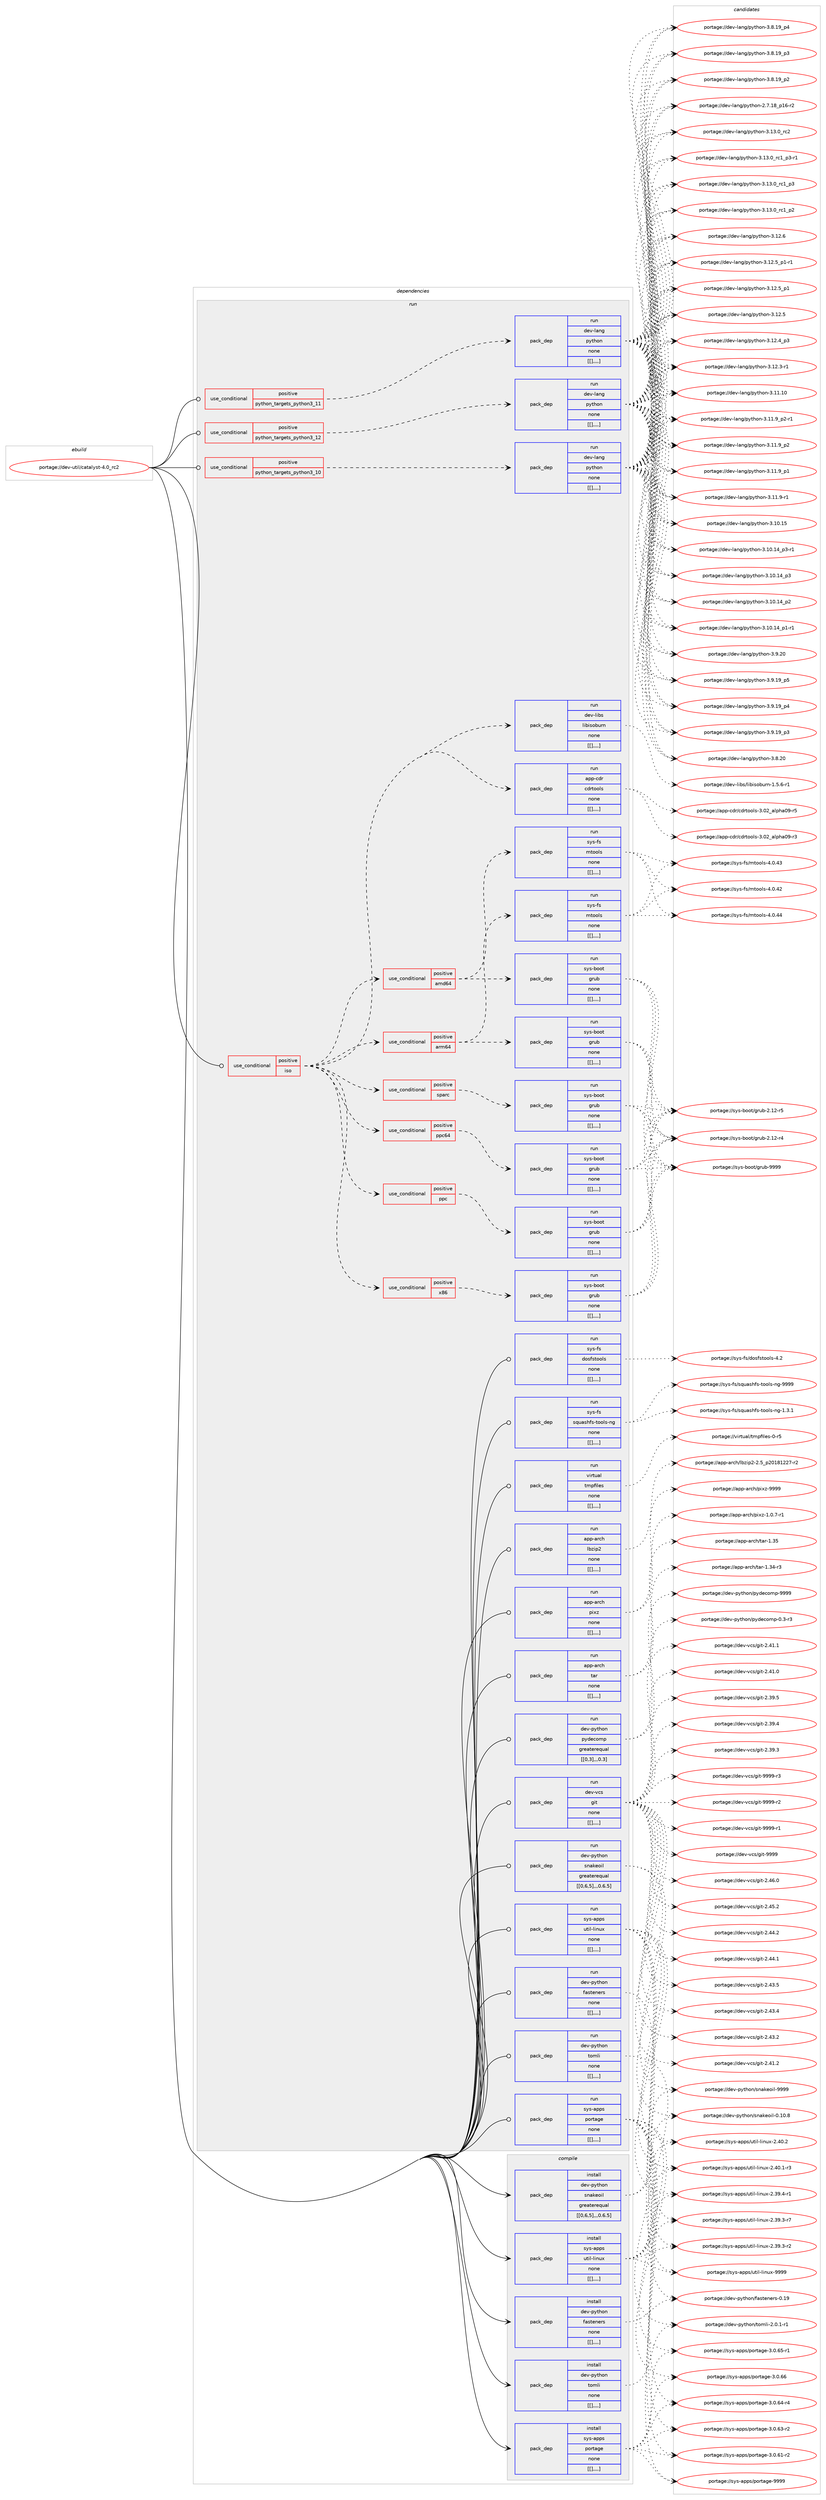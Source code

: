 digraph prolog {

# *************
# Graph options
# *************

newrank=true;
concentrate=true;
compound=true;
graph [rankdir=LR,fontname=Helvetica,fontsize=10,ranksep=1.5];#, ranksep=2.5, nodesep=0.2];
edge  [arrowhead=vee];
node  [fontname=Helvetica,fontsize=10];

# **********
# The ebuild
# **********

subgraph cluster_leftcol {
color=gray;
label=<<i>ebuild</i>>;
id [label="portage://dev-util/catalyst-4.0_rc2", color=red, width=4, href="../dev-util/catalyst-4.0_rc2.svg"];
}

# ****************
# The dependencies
# ****************

subgraph cluster_midcol {
color=gray;
label=<<i>dependencies</i>>;
subgraph cluster_compile {
fillcolor="#eeeeee";
style=filled;
label=<<i>compile</i>>;
subgraph pack152405 {
dependency214915 [label=<<TABLE BORDER="0" CELLBORDER="1" CELLSPACING="0" CELLPADDING="4" WIDTH="220"><TR><TD ROWSPAN="6" CELLPADDING="30">pack_dep</TD></TR><TR><TD WIDTH="110">install</TD></TR><TR><TD>dev-python</TD></TR><TR><TD>fasteners</TD></TR><TR><TD>none</TD></TR><TR><TD>[[],,,,]</TD></TR></TABLE>>, shape=none, color=blue];
}
id:e -> dependency214915:w [weight=20,style="solid",arrowhead="vee"];
subgraph pack152406 {
dependency214916 [label=<<TABLE BORDER="0" CELLBORDER="1" CELLSPACING="0" CELLPADDING="4" WIDTH="220"><TR><TD ROWSPAN="6" CELLPADDING="30">pack_dep</TD></TR><TR><TD WIDTH="110">install</TD></TR><TR><TD>dev-python</TD></TR><TR><TD>snakeoil</TD></TR><TR><TD>greaterequal</TD></TR><TR><TD>[[0,6,5],,,0.6.5]</TD></TR></TABLE>>, shape=none, color=blue];
}
id:e -> dependency214916:w [weight=20,style="solid",arrowhead="vee"];
subgraph pack152407 {
dependency214917 [label=<<TABLE BORDER="0" CELLBORDER="1" CELLSPACING="0" CELLPADDING="4" WIDTH="220"><TR><TD ROWSPAN="6" CELLPADDING="30">pack_dep</TD></TR><TR><TD WIDTH="110">install</TD></TR><TR><TD>dev-python</TD></TR><TR><TD>tomli</TD></TR><TR><TD>none</TD></TR><TR><TD>[[],,,,]</TD></TR></TABLE>>, shape=none, color=blue];
}
id:e -> dependency214917:w [weight=20,style="solid",arrowhead="vee"];
subgraph pack152408 {
dependency214918 [label=<<TABLE BORDER="0" CELLBORDER="1" CELLSPACING="0" CELLPADDING="4" WIDTH="220"><TR><TD ROWSPAN="6" CELLPADDING="30">pack_dep</TD></TR><TR><TD WIDTH="110">install</TD></TR><TR><TD>sys-apps</TD></TR><TR><TD>portage</TD></TR><TR><TD>none</TD></TR><TR><TD>[[],,,,]</TD></TR></TABLE>>, shape=none, color=blue];
}
id:e -> dependency214918:w [weight=20,style="solid",arrowhead="vee"];
subgraph pack152409 {
dependency214919 [label=<<TABLE BORDER="0" CELLBORDER="1" CELLSPACING="0" CELLPADDING="4" WIDTH="220"><TR><TD ROWSPAN="6" CELLPADDING="30">pack_dep</TD></TR><TR><TD WIDTH="110">install</TD></TR><TR><TD>sys-apps</TD></TR><TR><TD>util-linux</TD></TR><TR><TD>none</TD></TR><TR><TD>[[],,,,]</TD></TR></TABLE>>, shape=none, color=blue];
}
id:e -> dependency214919:w [weight=20,style="solid",arrowhead="vee"];
}
subgraph cluster_compileandrun {
fillcolor="#eeeeee";
style=filled;
label=<<i>compile and run</i>>;
}
subgraph cluster_run {
fillcolor="#eeeeee";
style=filled;
label=<<i>run</i>>;
subgraph cond61117 {
dependency214920 [label=<<TABLE BORDER="0" CELLBORDER="1" CELLSPACING="0" CELLPADDING="4"><TR><TD ROWSPAN="3" CELLPADDING="10">use_conditional</TD></TR><TR><TD>positive</TD></TR><TR><TD>iso</TD></TR></TABLE>>, shape=none, color=red];
subgraph pack152410 {
dependency214921 [label=<<TABLE BORDER="0" CELLBORDER="1" CELLSPACING="0" CELLPADDING="4" WIDTH="220"><TR><TD ROWSPAN="6" CELLPADDING="30">pack_dep</TD></TR><TR><TD WIDTH="110">run</TD></TR><TR><TD>app-cdr</TD></TR><TR><TD>cdrtools</TD></TR><TR><TD>none</TD></TR><TR><TD>[[],,,,]</TD></TR></TABLE>>, shape=none, color=blue];
}
dependency214920:e -> dependency214921:w [weight=20,style="dashed",arrowhead="vee"];
subgraph pack152411 {
dependency214922 [label=<<TABLE BORDER="0" CELLBORDER="1" CELLSPACING="0" CELLPADDING="4" WIDTH="220"><TR><TD ROWSPAN="6" CELLPADDING="30">pack_dep</TD></TR><TR><TD WIDTH="110">run</TD></TR><TR><TD>dev-libs</TD></TR><TR><TD>libisoburn</TD></TR><TR><TD>none</TD></TR><TR><TD>[[],,,,]</TD></TR></TABLE>>, shape=none, color=blue];
}
dependency214920:e -> dependency214922:w [weight=20,style="dashed",arrowhead="vee"];
subgraph cond61118 {
dependency214923 [label=<<TABLE BORDER="0" CELLBORDER="1" CELLSPACING="0" CELLPADDING="4"><TR><TD ROWSPAN="3" CELLPADDING="10">use_conditional</TD></TR><TR><TD>positive</TD></TR><TR><TD>amd64</TD></TR></TABLE>>, shape=none, color=red];
subgraph pack152412 {
dependency214924 [label=<<TABLE BORDER="0" CELLBORDER="1" CELLSPACING="0" CELLPADDING="4" WIDTH="220"><TR><TD ROWSPAN="6" CELLPADDING="30">pack_dep</TD></TR><TR><TD WIDTH="110">run</TD></TR><TR><TD>sys-boot</TD></TR><TR><TD>grub</TD></TR><TR><TD>none</TD></TR><TR><TD>[[],,,,]</TD></TR></TABLE>>, shape=none, color=blue];
}
dependency214923:e -> dependency214924:w [weight=20,style="dashed",arrowhead="vee"];
subgraph pack152413 {
dependency214925 [label=<<TABLE BORDER="0" CELLBORDER="1" CELLSPACING="0" CELLPADDING="4" WIDTH="220"><TR><TD ROWSPAN="6" CELLPADDING="30">pack_dep</TD></TR><TR><TD WIDTH="110">run</TD></TR><TR><TD>sys-fs</TD></TR><TR><TD>mtools</TD></TR><TR><TD>none</TD></TR><TR><TD>[[],,,,]</TD></TR></TABLE>>, shape=none, color=blue];
}
dependency214923:e -> dependency214925:w [weight=20,style="dashed",arrowhead="vee"];
}
dependency214920:e -> dependency214923:w [weight=20,style="dashed",arrowhead="vee"];
subgraph cond61119 {
dependency214926 [label=<<TABLE BORDER="0" CELLBORDER="1" CELLSPACING="0" CELLPADDING="4"><TR><TD ROWSPAN="3" CELLPADDING="10">use_conditional</TD></TR><TR><TD>positive</TD></TR><TR><TD>arm64</TD></TR></TABLE>>, shape=none, color=red];
subgraph pack152414 {
dependency214927 [label=<<TABLE BORDER="0" CELLBORDER="1" CELLSPACING="0" CELLPADDING="4" WIDTH="220"><TR><TD ROWSPAN="6" CELLPADDING="30">pack_dep</TD></TR><TR><TD WIDTH="110">run</TD></TR><TR><TD>sys-boot</TD></TR><TR><TD>grub</TD></TR><TR><TD>none</TD></TR><TR><TD>[[],,,,]</TD></TR></TABLE>>, shape=none, color=blue];
}
dependency214926:e -> dependency214927:w [weight=20,style="dashed",arrowhead="vee"];
subgraph pack152415 {
dependency214928 [label=<<TABLE BORDER="0" CELLBORDER="1" CELLSPACING="0" CELLPADDING="4" WIDTH="220"><TR><TD ROWSPAN="6" CELLPADDING="30">pack_dep</TD></TR><TR><TD WIDTH="110">run</TD></TR><TR><TD>sys-fs</TD></TR><TR><TD>mtools</TD></TR><TR><TD>none</TD></TR><TR><TD>[[],,,,]</TD></TR></TABLE>>, shape=none, color=blue];
}
dependency214926:e -> dependency214928:w [weight=20,style="dashed",arrowhead="vee"];
}
dependency214920:e -> dependency214926:w [weight=20,style="dashed",arrowhead="vee"];
subgraph cond61120 {
dependency214929 [label=<<TABLE BORDER="0" CELLBORDER="1" CELLSPACING="0" CELLPADDING="4"><TR><TD ROWSPAN="3" CELLPADDING="10">use_conditional</TD></TR><TR><TD>positive</TD></TR><TR><TD>ppc</TD></TR></TABLE>>, shape=none, color=red];
subgraph pack152416 {
dependency214930 [label=<<TABLE BORDER="0" CELLBORDER="1" CELLSPACING="0" CELLPADDING="4" WIDTH="220"><TR><TD ROWSPAN="6" CELLPADDING="30">pack_dep</TD></TR><TR><TD WIDTH="110">run</TD></TR><TR><TD>sys-boot</TD></TR><TR><TD>grub</TD></TR><TR><TD>none</TD></TR><TR><TD>[[],,,,]</TD></TR></TABLE>>, shape=none, color=blue];
}
dependency214929:e -> dependency214930:w [weight=20,style="dashed",arrowhead="vee"];
}
dependency214920:e -> dependency214929:w [weight=20,style="dashed",arrowhead="vee"];
subgraph cond61121 {
dependency214931 [label=<<TABLE BORDER="0" CELLBORDER="1" CELLSPACING="0" CELLPADDING="4"><TR><TD ROWSPAN="3" CELLPADDING="10">use_conditional</TD></TR><TR><TD>positive</TD></TR><TR><TD>ppc64</TD></TR></TABLE>>, shape=none, color=red];
subgraph pack152417 {
dependency214932 [label=<<TABLE BORDER="0" CELLBORDER="1" CELLSPACING="0" CELLPADDING="4" WIDTH="220"><TR><TD ROWSPAN="6" CELLPADDING="30">pack_dep</TD></TR><TR><TD WIDTH="110">run</TD></TR><TR><TD>sys-boot</TD></TR><TR><TD>grub</TD></TR><TR><TD>none</TD></TR><TR><TD>[[],,,,]</TD></TR></TABLE>>, shape=none, color=blue];
}
dependency214931:e -> dependency214932:w [weight=20,style="dashed",arrowhead="vee"];
}
dependency214920:e -> dependency214931:w [weight=20,style="dashed",arrowhead="vee"];
subgraph cond61122 {
dependency214933 [label=<<TABLE BORDER="0" CELLBORDER="1" CELLSPACING="0" CELLPADDING="4"><TR><TD ROWSPAN="3" CELLPADDING="10">use_conditional</TD></TR><TR><TD>positive</TD></TR><TR><TD>sparc</TD></TR></TABLE>>, shape=none, color=red];
subgraph pack152418 {
dependency214934 [label=<<TABLE BORDER="0" CELLBORDER="1" CELLSPACING="0" CELLPADDING="4" WIDTH="220"><TR><TD ROWSPAN="6" CELLPADDING="30">pack_dep</TD></TR><TR><TD WIDTH="110">run</TD></TR><TR><TD>sys-boot</TD></TR><TR><TD>grub</TD></TR><TR><TD>none</TD></TR><TR><TD>[[],,,,]</TD></TR></TABLE>>, shape=none, color=blue];
}
dependency214933:e -> dependency214934:w [weight=20,style="dashed",arrowhead="vee"];
}
dependency214920:e -> dependency214933:w [weight=20,style="dashed",arrowhead="vee"];
subgraph cond61123 {
dependency214935 [label=<<TABLE BORDER="0" CELLBORDER="1" CELLSPACING="0" CELLPADDING="4"><TR><TD ROWSPAN="3" CELLPADDING="10">use_conditional</TD></TR><TR><TD>positive</TD></TR><TR><TD>x86</TD></TR></TABLE>>, shape=none, color=red];
subgraph pack152419 {
dependency214936 [label=<<TABLE BORDER="0" CELLBORDER="1" CELLSPACING="0" CELLPADDING="4" WIDTH="220"><TR><TD ROWSPAN="6" CELLPADDING="30">pack_dep</TD></TR><TR><TD WIDTH="110">run</TD></TR><TR><TD>sys-boot</TD></TR><TR><TD>grub</TD></TR><TR><TD>none</TD></TR><TR><TD>[[],,,,]</TD></TR></TABLE>>, shape=none, color=blue];
}
dependency214935:e -> dependency214936:w [weight=20,style="dashed",arrowhead="vee"];
}
dependency214920:e -> dependency214935:w [weight=20,style="dashed",arrowhead="vee"];
}
id:e -> dependency214920:w [weight=20,style="solid",arrowhead="odot"];
subgraph cond61124 {
dependency214937 [label=<<TABLE BORDER="0" CELLBORDER="1" CELLSPACING="0" CELLPADDING="4"><TR><TD ROWSPAN="3" CELLPADDING="10">use_conditional</TD></TR><TR><TD>positive</TD></TR><TR><TD>python_targets_python3_10</TD></TR></TABLE>>, shape=none, color=red];
subgraph pack152420 {
dependency214938 [label=<<TABLE BORDER="0" CELLBORDER="1" CELLSPACING="0" CELLPADDING="4" WIDTH="220"><TR><TD ROWSPAN="6" CELLPADDING="30">pack_dep</TD></TR><TR><TD WIDTH="110">run</TD></TR><TR><TD>dev-lang</TD></TR><TR><TD>python</TD></TR><TR><TD>none</TD></TR><TR><TD>[[],,,,]</TD></TR></TABLE>>, shape=none, color=blue];
}
dependency214937:e -> dependency214938:w [weight=20,style="dashed",arrowhead="vee"];
}
id:e -> dependency214937:w [weight=20,style="solid",arrowhead="odot"];
subgraph cond61125 {
dependency214939 [label=<<TABLE BORDER="0" CELLBORDER="1" CELLSPACING="0" CELLPADDING="4"><TR><TD ROWSPAN="3" CELLPADDING="10">use_conditional</TD></TR><TR><TD>positive</TD></TR><TR><TD>python_targets_python3_11</TD></TR></TABLE>>, shape=none, color=red];
subgraph pack152421 {
dependency214940 [label=<<TABLE BORDER="0" CELLBORDER="1" CELLSPACING="0" CELLPADDING="4" WIDTH="220"><TR><TD ROWSPAN="6" CELLPADDING="30">pack_dep</TD></TR><TR><TD WIDTH="110">run</TD></TR><TR><TD>dev-lang</TD></TR><TR><TD>python</TD></TR><TR><TD>none</TD></TR><TR><TD>[[],,,,]</TD></TR></TABLE>>, shape=none, color=blue];
}
dependency214939:e -> dependency214940:w [weight=20,style="dashed",arrowhead="vee"];
}
id:e -> dependency214939:w [weight=20,style="solid",arrowhead="odot"];
subgraph cond61126 {
dependency214941 [label=<<TABLE BORDER="0" CELLBORDER="1" CELLSPACING="0" CELLPADDING="4"><TR><TD ROWSPAN="3" CELLPADDING="10">use_conditional</TD></TR><TR><TD>positive</TD></TR><TR><TD>python_targets_python3_12</TD></TR></TABLE>>, shape=none, color=red];
subgraph pack152422 {
dependency214942 [label=<<TABLE BORDER="0" CELLBORDER="1" CELLSPACING="0" CELLPADDING="4" WIDTH="220"><TR><TD ROWSPAN="6" CELLPADDING="30">pack_dep</TD></TR><TR><TD WIDTH="110">run</TD></TR><TR><TD>dev-lang</TD></TR><TR><TD>python</TD></TR><TR><TD>none</TD></TR><TR><TD>[[],,,,]</TD></TR></TABLE>>, shape=none, color=blue];
}
dependency214941:e -> dependency214942:w [weight=20,style="dashed",arrowhead="vee"];
}
id:e -> dependency214941:w [weight=20,style="solid",arrowhead="odot"];
subgraph pack152423 {
dependency214943 [label=<<TABLE BORDER="0" CELLBORDER="1" CELLSPACING="0" CELLPADDING="4" WIDTH="220"><TR><TD ROWSPAN="6" CELLPADDING="30">pack_dep</TD></TR><TR><TD WIDTH="110">run</TD></TR><TR><TD>app-arch</TD></TR><TR><TD>lbzip2</TD></TR><TR><TD>none</TD></TR><TR><TD>[[],,,,]</TD></TR></TABLE>>, shape=none, color=blue];
}
id:e -> dependency214943:w [weight=20,style="solid",arrowhead="odot"];
subgraph pack152424 {
dependency214944 [label=<<TABLE BORDER="0" CELLBORDER="1" CELLSPACING="0" CELLPADDING="4" WIDTH="220"><TR><TD ROWSPAN="6" CELLPADDING="30">pack_dep</TD></TR><TR><TD WIDTH="110">run</TD></TR><TR><TD>app-arch</TD></TR><TR><TD>pixz</TD></TR><TR><TD>none</TD></TR><TR><TD>[[],,,,]</TD></TR></TABLE>>, shape=none, color=blue];
}
id:e -> dependency214944:w [weight=20,style="solid",arrowhead="odot"];
subgraph pack152425 {
dependency214945 [label=<<TABLE BORDER="0" CELLBORDER="1" CELLSPACING="0" CELLPADDING="4" WIDTH="220"><TR><TD ROWSPAN="6" CELLPADDING="30">pack_dep</TD></TR><TR><TD WIDTH="110">run</TD></TR><TR><TD>app-arch</TD></TR><TR><TD>tar</TD></TR><TR><TD>none</TD></TR><TR><TD>[[],,,,]</TD></TR></TABLE>>, shape=none, color=blue];
}
id:e -> dependency214945:w [weight=20,style="solid",arrowhead="odot"];
subgraph pack152426 {
dependency214946 [label=<<TABLE BORDER="0" CELLBORDER="1" CELLSPACING="0" CELLPADDING="4" WIDTH="220"><TR><TD ROWSPAN="6" CELLPADDING="30">pack_dep</TD></TR><TR><TD WIDTH="110">run</TD></TR><TR><TD>dev-python</TD></TR><TR><TD>fasteners</TD></TR><TR><TD>none</TD></TR><TR><TD>[[],,,,]</TD></TR></TABLE>>, shape=none, color=blue];
}
id:e -> dependency214946:w [weight=20,style="solid",arrowhead="odot"];
subgraph pack152427 {
dependency214947 [label=<<TABLE BORDER="0" CELLBORDER="1" CELLSPACING="0" CELLPADDING="4" WIDTH="220"><TR><TD ROWSPAN="6" CELLPADDING="30">pack_dep</TD></TR><TR><TD WIDTH="110">run</TD></TR><TR><TD>dev-python</TD></TR><TR><TD>pydecomp</TD></TR><TR><TD>greaterequal</TD></TR><TR><TD>[[0,3],,,0.3]</TD></TR></TABLE>>, shape=none, color=blue];
}
id:e -> dependency214947:w [weight=20,style="solid",arrowhead="odot"];
subgraph pack152428 {
dependency214948 [label=<<TABLE BORDER="0" CELLBORDER="1" CELLSPACING="0" CELLPADDING="4" WIDTH="220"><TR><TD ROWSPAN="6" CELLPADDING="30">pack_dep</TD></TR><TR><TD WIDTH="110">run</TD></TR><TR><TD>dev-python</TD></TR><TR><TD>snakeoil</TD></TR><TR><TD>greaterequal</TD></TR><TR><TD>[[0,6,5],,,0.6.5]</TD></TR></TABLE>>, shape=none, color=blue];
}
id:e -> dependency214948:w [weight=20,style="solid",arrowhead="odot"];
subgraph pack152429 {
dependency214949 [label=<<TABLE BORDER="0" CELLBORDER="1" CELLSPACING="0" CELLPADDING="4" WIDTH="220"><TR><TD ROWSPAN="6" CELLPADDING="30">pack_dep</TD></TR><TR><TD WIDTH="110">run</TD></TR><TR><TD>dev-python</TD></TR><TR><TD>tomli</TD></TR><TR><TD>none</TD></TR><TR><TD>[[],,,,]</TD></TR></TABLE>>, shape=none, color=blue];
}
id:e -> dependency214949:w [weight=20,style="solid",arrowhead="odot"];
subgraph pack152430 {
dependency214950 [label=<<TABLE BORDER="0" CELLBORDER="1" CELLSPACING="0" CELLPADDING="4" WIDTH="220"><TR><TD ROWSPAN="6" CELLPADDING="30">pack_dep</TD></TR><TR><TD WIDTH="110">run</TD></TR><TR><TD>dev-vcs</TD></TR><TR><TD>git</TD></TR><TR><TD>none</TD></TR><TR><TD>[[],,,,]</TD></TR></TABLE>>, shape=none, color=blue];
}
id:e -> dependency214950:w [weight=20,style="solid",arrowhead="odot"];
subgraph pack152431 {
dependency214951 [label=<<TABLE BORDER="0" CELLBORDER="1" CELLSPACING="0" CELLPADDING="4" WIDTH="220"><TR><TD ROWSPAN="6" CELLPADDING="30">pack_dep</TD></TR><TR><TD WIDTH="110">run</TD></TR><TR><TD>sys-apps</TD></TR><TR><TD>portage</TD></TR><TR><TD>none</TD></TR><TR><TD>[[],,,,]</TD></TR></TABLE>>, shape=none, color=blue];
}
id:e -> dependency214951:w [weight=20,style="solid",arrowhead="odot"];
subgraph pack152432 {
dependency214952 [label=<<TABLE BORDER="0" CELLBORDER="1" CELLSPACING="0" CELLPADDING="4" WIDTH="220"><TR><TD ROWSPAN="6" CELLPADDING="30">pack_dep</TD></TR><TR><TD WIDTH="110">run</TD></TR><TR><TD>sys-apps</TD></TR><TR><TD>util-linux</TD></TR><TR><TD>none</TD></TR><TR><TD>[[],,,,]</TD></TR></TABLE>>, shape=none, color=blue];
}
id:e -> dependency214952:w [weight=20,style="solid",arrowhead="odot"];
subgraph pack152433 {
dependency214953 [label=<<TABLE BORDER="0" CELLBORDER="1" CELLSPACING="0" CELLPADDING="4" WIDTH="220"><TR><TD ROWSPAN="6" CELLPADDING="30">pack_dep</TD></TR><TR><TD WIDTH="110">run</TD></TR><TR><TD>sys-fs</TD></TR><TR><TD>dosfstools</TD></TR><TR><TD>none</TD></TR><TR><TD>[[],,,,]</TD></TR></TABLE>>, shape=none, color=blue];
}
id:e -> dependency214953:w [weight=20,style="solid",arrowhead="odot"];
subgraph pack152434 {
dependency214954 [label=<<TABLE BORDER="0" CELLBORDER="1" CELLSPACING="0" CELLPADDING="4" WIDTH="220"><TR><TD ROWSPAN="6" CELLPADDING="30">pack_dep</TD></TR><TR><TD WIDTH="110">run</TD></TR><TR><TD>sys-fs</TD></TR><TR><TD>squashfs-tools-ng</TD></TR><TR><TD>none</TD></TR><TR><TD>[[],,,,]</TD></TR></TABLE>>, shape=none, color=blue];
}
id:e -> dependency214954:w [weight=20,style="solid",arrowhead="odot"];
subgraph pack152435 {
dependency214955 [label=<<TABLE BORDER="0" CELLBORDER="1" CELLSPACING="0" CELLPADDING="4" WIDTH="220"><TR><TD ROWSPAN="6" CELLPADDING="30">pack_dep</TD></TR><TR><TD WIDTH="110">run</TD></TR><TR><TD>virtual</TD></TR><TR><TD>tmpfiles</TD></TR><TR><TD>none</TD></TR><TR><TD>[[],,,,]</TD></TR></TABLE>>, shape=none, color=blue];
}
id:e -> dependency214955:w [weight=20,style="solid",arrowhead="odot"];
}
}

# **************
# The candidates
# **************

subgraph cluster_choices {
rank=same;
color=gray;
label=<<i>candidates</i>>;

subgraph choice152405 {
color=black;
nodesep=1;
choice1001011184511212111610411111047102971151161011101011141154548464957 [label="portage://dev-python/fasteners-0.19", color=red, width=4,href="../dev-python/fasteners-0.19.svg"];
dependency214915:e -> choice1001011184511212111610411111047102971151161011101011141154548464957:w [style=dotted,weight="100"];
}
subgraph choice152406 {
color=black;
nodesep=1;
choice1001011184511212111610411111047115110971071011111051084557575757 [label="portage://dev-python/snakeoil-9999", color=red, width=4,href="../dev-python/snakeoil-9999.svg"];
choice10010111845112121116104111110471151109710710111110510845484649484656 [label="portage://dev-python/snakeoil-0.10.8", color=red, width=4,href="../dev-python/snakeoil-0.10.8.svg"];
dependency214916:e -> choice1001011184511212111610411111047115110971071011111051084557575757:w [style=dotted,weight="100"];
dependency214916:e -> choice10010111845112121116104111110471151109710710111110510845484649484656:w [style=dotted,weight="100"];
}
subgraph choice152407 {
color=black;
nodesep=1;
choice10010111845112121116104111110471161111091081054550464846494511449 [label="portage://dev-python/tomli-2.0.1-r1", color=red, width=4,href="../dev-python/tomli-2.0.1-r1.svg"];
dependency214917:e -> choice10010111845112121116104111110471161111091081054550464846494511449:w [style=dotted,weight="100"];
}
subgraph choice152408 {
color=black;
nodesep=1;
choice115121115459711211211547112111114116971031014557575757 [label="portage://sys-apps/portage-9999", color=red, width=4,href="../sys-apps/portage-9999.svg"];
choice1151211154597112112115471121111141169710310145514648465454 [label="portage://sys-apps/portage-3.0.66", color=red, width=4,href="../sys-apps/portage-3.0.66.svg"];
choice11512111545971121121154711211111411697103101455146484654534511449 [label="portage://sys-apps/portage-3.0.65-r1", color=red, width=4,href="../sys-apps/portage-3.0.65-r1.svg"];
choice11512111545971121121154711211111411697103101455146484654524511452 [label="portage://sys-apps/portage-3.0.64-r4", color=red, width=4,href="../sys-apps/portage-3.0.64-r4.svg"];
choice11512111545971121121154711211111411697103101455146484654514511450 [label="portage://sys-apps/portage-3.0.63-r2", color=red, width=4,href="../sys-apps/portage-3.0.63-r2.svg"];
choice11512111545971121121154711211111411697103101455146484654494511450 [label="portage://sys-apps/portage-3.0.61-r2", color=red, width=4,href="../sys-apps/portage-3.0.61-r2.svg"];
dependency214918:e -> choice115121115459711211211547112111114116971031014557575757:w [style=dotted,weight="100"];
dependency214918:e -> choice1151211154597112112115471121111141169710310145514648465454:w [style=dotted,weight="100"];
dependency214918:e -> choice11512111545971121121154711211111411697103101455146484654534511449:w [style=dotted,weight="100"];
dependency214918:e -> choice11512111545971121121154711211111411697103101455146484654524511452:w [style=dotted,weight="100"];
dependency214918:e -> choice11512111545971121121154711211111411697103101455146484654514511450:w [style=dotted,weight="100"];
dependency214918:e -> choice11512111545971121121154711211111411697103101455146484654494511450:w [style=dotted,weight="100"];
}
subgraph choice152409 {
color=black;
nodesep=1;
choice115121115459711211211547117116105108451081051101171204557575757 [label="portage://sys-apps/util-linux-9999", color=red, width=4,href="../sys-apps/util-linux-9999.svg"];
choice1151211154597112112115471171161051084510810511011712045504652484650 [label="portage://sys-apps/util-linux-2.40.2", color=red, width=4,href="../sys-apps/util-linux-2.40.2.svg"];
choice11512111545971121121154711711610510845108105110117120455046524846494511451 [label="portage://sys-apps/util-linux-2.40.1-r3", color=red, width=4,href="../sys-apps/util-linux-2.40.1-r3.svg"];
choice11512111545971121121154711711610510845108105110117120455046515746524511449 [label="portage://sys-apps/util-linux-2.39.4-r1", color=red, width=4,href="../sys-apps/util-linux-2.39.4-r1.svg"];
choice11512111545971121121154711711610510845108105110117120455046515746514511455 [label="portage://sys-apps/util-linux-2.39.3-r7", color=red, width=4,href="../sys-apps/util-linux-2.39.3-r7.svg"];
choice11512111545971121121154711711610510845108105110117120455046515746514511450 [label="portage://sys-apps/util-linux-2.39.3-r2", color=red, width=4,href="../sys-apps/util-linux-2.39.3-r2.svg"];
dependency214919:e -> choice115121115459711211211547117116105108451081051101171204557575757:w [style=dotted,weight="100"];
dependency214919:e -> choice1151211154597112112115471171161051084510810511011712045504652484650:w [style=dotted,weight="100"];
dependency214919:e -> choice11512111545971121121154711711610510845108105110117120455046524846494511451:w [style=dotted,weight="100"];
dependency214919:e -> choice11512111545971121121154711711610510845108105110117120455046515746524511449:w [style=dotted,weight="100"];
dependency214919:e -> choice11512111545971121121154711711610510845108105110117120455046515746514511455:w [style=dotted,weight="100"];
dependency214919:e -> choice11512111545971121121154711711610510845108105110117120455046515746514511450:w [style=dotted,weight="100"];
}
subgraph choice152410 {
color=black;
nodesep=1;
choice9711211245991001144799100114116111111108115455146485095971081121049748574511453 [label="portage://app-cdr/cdrtools-3.02_alpha09-r5", color=red, width=4,href="../app-cdr/cdrtools-3.02_alpha09-r5.svg"];
choice9711211245991001144799100114116111111108115455146485095971081121049748574511451 [label="portage://app-cdr/cdrtools-3.02_alpha09-r3", color=red, width=4,href="../app-cdr/cdrtools-3.02_alpha09-r3.svg"];
dependency214921:e -> choice9711211245991001144799100114116111111108115455146485095971081121049748574511453:w [style=dotted,weight="100"];
dependency214921:e -> choice9711211245991001144799100114116111111108115455146485095971081121049748574511451:w [style=dotted,weight="100"];
}
subgraph choice152411 {
color=black;
nodesep=1;
choice10010111845108105981154710810598105115111981171141104549465346544511449 [label="portage://dev-libs/libisoburn-1.5.6-r1", color=red, width=4,href="../dev-libs/libisoburn-1.5.6-r1.svg"];
dependency214922:e -> choice10010111845108105981154710810598105115111981171141104549465346544511449:w [style=dotted,weight="100"];
}
subgraph choice152412 {
color=black;
nodesep=1;
choice115121115459811111111647103114117984557575757 [label="portage://sys-boot/grub-9999", color=red, width=4,href="../sys-boot/grub-9999.svg"];
choice1151211154598111111116471031141179845504649504511453 [label="portage://sys-boot/grub-2.12-r5", color=red, width=4,href="../sys-boot/grub-2.12-r5.svg"];
choice1151211154598111111116471031141179845504649504511452 [label="portage://sys-boot/grub-2.12-r4", color=red, width=4,href="../sys-boot/grub-2.12-r4.svg"];
dependency214924:e -> choice115121115459811111111647103114117984557575757:w [style=dotted,weight="100"];
dependency214924:e -> choice1151211154598111111116471031141179845504649504511453:w [style=dotted,weight="100"];
dependency214924:e -> choice1151211154598111111116471031141179845504649504511452:w [style=dotted,weight="100"];
}
subgraph choice152413 {
color=black;
nodesep=1;
choice115121115451021154710911611111110811545524648465252 [label="portage://sys-fs/mtools-4.0.44", color=red, width=4,href="../sys-fs/mtools-4.0.44.svg"];
choice115121115451021154710911611111110811545524648465251 [label="portage://sys-fs/mtools-4.0.43", color=red, width=4,href="../sys-fs/mtools-4.0.43.svg"];
choice115121115451021154710911611111110811545524648465250 [label="portage://sys-fs/mtools-4.0.42", color=red, width=4,href="../sys-fs/mtools-4.0.42.svg"];
dependency214925:e -> choice115121115451021154710911611111110811545524648465252:w [style=dotted,weight="100"];
dependency214925:e -> choice115121115451021154710911611111110811545524648465251:w [style=dotted,weight="100"];
dependency214925:e -> choice115121115451021154710911611111110811545524648465250:w [style=dotted,weight="100"];
}
subgraph choice152414 {
color=black;
nodesep=1;
choice115121115459811111111647103114117984557575757 [label="portage://sys-boot/grub-9999", color=red, width=4,href="../sys-boot/grub-9999.svg"];
choice1151211154598111111116471031141179845504649504511453 [label="portage://sys-boot/grub-2.12-r5", color=red, width=4,href="../sys-boot/grub-2.12-r5.svg"];
choice1151211154598111111116471031141179845504649504511452 [label="portage://sys-boot/grub-2.12-r4", color=red, width=4,href="../sys-boot/grub-2.12-r4.svg"];
dependency214927:e -> choice115121115459811111111647103114117984557575757:w [style=dotted,weight="100"];
dependency214927:e -> choice1151211154598111111116471031141179845504649504511453:w [style=dotted,weight="100"];
dependency214927:e -> choice1151211154598111111116471031141179845504649504511452:w [style=dotted,weight="100"];
}
subgraph choice152415 {
color=black;
nodesep=1;
choice115121115451021154710911611111110811545524648465252 [label="portage://sys-fs/mtools-4.0.44", color=red, width=4,href="../sys-fs/mtools-4.0.44.svg"];
choice115121115451021154710911611111110811545524648465251 [label="portage://sys-fs/mtools-4.0.43", color=red, width=4,href="../sys-fs/mtools-4.0.43.svg"];
choice115121115451021154710911611111110811545524648465250 [label="portage://sys-fs/mtools-4.0.42", color=red, width=4,href="../sys-fs/mtools-4.0.42.svg"];
dependency214928:e -> choice115121115451021154710911611111110811545524648465252:w [style=dotted,weight="100"];
dependency214928:e -> choice115121115451021154710911611111110811545524648465251:w [style=dotted,weight="100"];
dependency214928:e -> choice115121115451021154710911611111110811545524648465250:w [style=dotted,weight="100"];
}
subgraph choice152416 {
color=black;
nodesep=1;
choice115121115459811111111647103114117984557575757 [label="portage://sys-boot/grub-9999", color=red, width=4,href="../sys-boot/grub-9999.svg"];
choice1151211154598111111116471031141179845504649504511453 [label="portage://sys-boot/grub-2.12-r5", color=red, width=4,href="../sys-boot/grub-2.12-r5.svg"];
choice1151211154598111111116471031141179845504649504511452 [label="portage://sys-boot/grub-2.12-r4", color=red, width=4,href="../sys-boot/grub-2.12-r4.svg"];
dependency214930:e -> choice115121115459811111111647103114117984557575757:w [style=dotted,weight="100"];
dependency214930:e -> choice1151211154598111111116471031141179845504649504511453:w [style=dotted,weight="100"];
dependency214930:e -> choice1151211154598111111116471031141179845504649504511452:w [style=dotted,weight="100"];
}
subgraph choice152417 {
color=black;
nodesep=1;
choice115121115459811111111647103114117984557575757 [label="portage://sys-boot/grub-9999", color=red, width=4,href="../sys-boot/grub-9999.svg"];
choice1151211154598111111116471031141179845504649504511453 [label="portage://sys-boot/grub-2.12-r5", color=red, width=4,href="../sys-boot/grub-2.12-r5.svg"];
choice1151211154598111111116471031141179845504649504511452 [label="portage://sys-boot/grub-2.12-r4", color=red, width=4,href="../sys-boot/grub-2.12-r4.svg"];
dependency214932:e -> choice115121115459811111111647103114117984557575757:w [style=dotted,weight="100"];
dependency214932:e -> choice1151211154598111111116471031141179845504649504511453:w [style=dotted,weight="100"];
dependency214932:e -> choice1151211154598111111116471031141179845504649504511452:w [style=dotted,weight="100"];
}
subgraph choice152418 {
color=black;
nodesep=1;
choice115121115459811111111647103114117984557575757 [label="portage://sys-boot/grub-9999", color=red, width=4,href="../sys-boot/grub-9999.svg"];
choice1151211154598111111116471031141179845504649504511453 [label="portage://sys-boot/grub-2.12-r5", color=red, width=4,href="../sys-boot/grub-2.12-r5.svg"];
choice1151211154598111111116471031141179845504649504511452 [label="portage://sys-boot/grub-2.12-r4", color=red, width=4,href="../sys-boot/grub-2.12-r4.svg"];
dependency214934:e -> choice115121115459811111111647103114117984557575757:w [style=dotted,weight="100"];
dependency214934:e -> choice1151211154598111111116471031141179845504649504511453:w [style=dotted,weight="100"];
dependency214934:e -> choice1151211154598111111116471031141179845504649504511452:w [style=dotted,weight="100"];
}
subgraph choice152419 {
color=black;
nodesep=1;
choice115121115459811111111647103114117984557575757 [label="portage://sys-boot/grub-9999", color=red, width=4,href="../sys-boot/grub-9999.svg"];
choice1151211154598111111116471031141179845504649504511453 [label="portage://sys-boot/grub-2.12-r5", color=red, width=4,href="../sys-boot/grub-2.12-r5.svg"];
choice1151211154598111111116471031141179845504649504511452 [label="portage://sys-boot/grub-2.12-r4", color=red, width=4,href="../sys-boot/grub-2.12-r4.svg"];
dependency214936:e -> choice115121115459811111111647103114117984557575757:w [style=dotted,weight="100"];
dependency214936:e -> choice1151211154598111111116471031141179845504649504511453:w [style=dotted,weight="100"];
dependency214936:e -> choice1151211154598111111116471031141179845504649504511452:w [style=dotted,weight="100"];
}
subgraph choice152420 {
color=black;
nodesep=1;
choice10010111845108971101034711212111610411111045514649514648951149950 [label="portage://dev-lang/python-3.13.0_rc2", color=red, width=4,href="../dev-lang/python-3.13.0_rc2.svg"];
choice1001011184510897110103471121211161041111104551464951464895114994995112514511449 [label="portage://dev-lang/python-3.13.0_rc1_p3-r1", color=red, width=4,href="../dev-lang/python-3.13.0_rc1_p3-r1.svg"];
choice100101118451089711010347112121116104111110455146495146489511499499511251 [label="portage://dev-lang/python-3.13.0_rc1_p3", color=red, width=4,href="../dev-lang/python-3.13.0_rc1_p3.svg"];
choice100101118451089711010347112121116104111110455146495146489511499499511250 [label="portage://dev-lang/python-3.13.0_rc1_p2", color=red, width=4,href="../dev-lang/python-3.13.0_rc1_p2.svg"];
choice10010111845108971101034711212111610411111045514649504654 [label="portage://dev-lang/python-3.12.6", color=red, width=4,href="../dev-lang/python-3.12.6.svg"];
choice1001011184510897110103471121211161041111104551464950465395112494511449 [label="portage://dev-lang/python-3.12.5_p1-r1", color=red, width=4,href="../dev-lang/python-3.12.5_p1-r1.svg"];
choice100101118451089711010347112121116104111110455146495046539511249 [label="portage://dev-lang/python-3.12.5_p1", color=red, width=4,href="../dev-lang/python-3.12.5_p1.svg"];
choice10010111845108971101034711212111610411111045514649504653 [label="portage://dev-lang/python-3.12.5", color=red, width=4,href="../dev-lang/python-3.12.5.svg"];
choice100101118451089711010347112121116104111110455146495046529511251 [label="portage://dev-lang/python-3.12.4_p3", color=red, width=4,href="../dev-lang/python-3.12.4_p3.svg"];
choice100101118451089711010347112121116104111110455146495046514511449 [label="portage://dev-lang/python-3.12.3-r1", color=red, width=4,href="../dev-lang/python-3.12.3-r1.svg"];
choice1001011184510897110103471121211161041111104551464949464948 [label="portage://dev-lang/python-3.11.10", color=red, width=4,href="../dev-lang/python-3.11.10.svg"];
choice1001011184510897110103471121211161041111104551464949465795112504511449 [label="portage://dev-lang/python-3.11.9_p2-r1", color=red, width=4,href="../dev-lang/python-3.11.9_p2-r1.svg"];
choice100101118451089711010347112121116104111110455146494946579511250 [label="portage://dev-lang/python-3.11.9_p2", color=red, width=4,href="../dev-lang/python-3.11.9_p2.svg"];
choice100101118451089711010347112121116104111110455146494946579511249 [label="portage://dev-lang/python-3.11.9_p1", color=red, width=4,href="../dev-lang/python-3.11.9_p1.svg"];
choice100101118451089711010347112121116104111110455146494946574511449 [label="portage://dev-lang/python-3.11.9-r1", color=red, width=4,href="../dev-lang/python-3.11.9-r1.svg"];
choice1001011184510897110103471121211161041111104551464948464953 [label="portage://dev-lang/python-3.10.15", color=red, width=4,href="../dev-lang/python-3.10.15.svg"];
choice100101118451089711010347112121116104111110455146494846495295112514511449 [label="portage://dev-lang/python-3.10.14_p3-r1", color=red, width=4,href="../dev-lang/python-3.10.14_p3-r1.svg"];
choice10010111845108971101034711212111610411111045514649484649529511251 [label="portage://dev-lang/python-3.10.14_p3", color=red, width=4,href="../dev-lang/python-3.10.14_p3.svg"];
choice10010111845108971101034711212111610411111045514649484649529511250 [label="portage://dev-lang/python-3.10.14_p2", color=red, width=4,href="../dev-lang/python-3.10.14_p2.svg"];
choice100101118451089711010347112121116104111110455146494846495295112494511449 [label="portage://dev-lang/python-3.10.14_p1-r1", color=red, width=4,href="../dev-lang/python-3.10.14_p1-r1.svg"];
choice10010111845108971101034711212111610411111045514657465048 [label="portage://dev-lang/python-3.9.20", color=red, width=4,href="../dev-lang/python-3.9.20.svg"];
choice100101118451089711010347112121116104111110455146574649579511253 [label="portage://dev-lang/python-3.9.19_p5", color=red, width=4,href="../dev-lang/python-3.9.19_p5.svg"];
choice100101118451089711010347112121116104111110455146574649579511252 [label="portage://dev-lang/python-3.9.19_p4", color=red, width=4,href="../dev-lang/python-3.9.19_p4.svg"];
choice100101118451089711010347112121116104111110455146574649579511251 [label="portage://dev-lang/python-3.9.19_p3", color=red, width=4,href="../dev-lang/python-3.9.19_p3.svg"];
choice10010111845108971101034711212111610411111045514656465048 [label="portage://dev-lang/python-3.8.20", color=red, width=4,href="../dev-lang/python-3.8.20.svg"];
choice100101118451089711010347112121116104111110455146564649579511252 [label="portage://dev-lang/python-3.8.19_p4", color=red, width=4,href="../dev-lang/python-3.8.19_p4.svg"];
choice100101118451089711010347112121116104111110455146564649579511251 [label="portage://dev-lang/python-3.8.19_p3", color=red, width=4,href="../dev-lang/python-3.8.19_p3.svg"];
choice100101118451089711010347112121116104111110455146564649579511250 [label="portage://dev-lang/python-3.8.19_p2", color=red, width=4,href="../dev-lang/python-3.8.19_p2.svg"];
choice100101118451089711010347112121116104111110455046554649569511249544511450 [label="portage://dev-lang/python-2.7.18_p16-r2", color=red, width=4,href="../dev-lang/python-2.7.18_p16-r2.svg"];
dependency214938:e -> choice10010111845108971101034711212111610411111045514649514648951149950:w [style=dotted,weight="100"];
dependency214938:e -> choice1001011184510897110103471121211161041111104551464951464895114994995112514511449:w [style=dotted,weight="100"];
dependency214938:e -> choice100101118451089711010347112121116104111110455146495146489511499499511251:w [style=dotted,weight="100"];
dependency214938:e -> choice100101118451089711010347112121116104111110455146495146489511499499511250:w [style=dotted,weight="100"];
dependency214938:e -> choice10010111845108971101034711212111610411111045514649504654:w [style=dotted,weight="100"];
dependency214938:e -> choice1001011184510897110103471121211161041111104551464950465395112494511449:w [style=dotted,weight="100"];
dependency214938:e -> choice100101118451089711010347112121116104111110455146495046539511249:w [style=dotted,weight="100"];
dependency214938:e -> choice10010111845108971101034711212111610411111045514649504653:w [style=dotted,weight="100"];
dependency214938:e -> choice100101118451089711010347112121116104111110455146495046529511251:w [style=dotted,weight="100"];
dependency214938:e -> choice100101118451089711010347112121116104111110455146495046514511449:w [style=dotted,weight="100"];
dependency214938:e -> choice1001011184510897110103471121211161041111104551464949464948:w [style=dotted,weight="100"];
dependency214938:e -> choice1001011184510897110103471121211161041111104551464949465795112504511449:w [style=dotted,weight="100"];
dependency214938:e -> choice100101118451089711010347112121116104111110455146494946579511250:w [style=dotted,weight="100"];
dependency214938:e -> choice100101118451089711010347112121116104111110455146494946579511249:w [style=dotted,weight="100"];
dependency214938:e -> choice100101118451089711010347112121116104111110455146494946574511449:w [style=dotted,weight="100"];
dependency214938:e -> choice1001011184510897110103471121211161041111104551464948464953:w [style=dotted,weight="100"];
dependency214938:e -> choice100101118451089711010347112121116104111110455146494846495295112514511449:w [style=dotted,weight="100"];
dependency214938:e -> choice10010111845108971101034711212111610411111045514649484649529511251:w [style=dotted,weight="100"];
dependency214938:e -> choice10010111845108971101034711212111610411111045514649484649529511250:w [style=dotted,weight="100"];
dependency214938:e -> choice100101118451089711010347112121116104111110455146494846495295112494511449:w [style=dotted,weight="100"];
dependency214938:e -> choice10010111845108971101034711212111610411111045514657465048:w [style=dotted,weight="100"];
dependency214938:e -> choice100101118451089711010347112121116104111110455146574649579511253:w [style=dotted,weight="100"];
dependency214938:e -> choice100101118451089711010347112121116104111110455146574649579511252:w [style=dotted,weight="100"];
dependency214938:e -> choice100101118451089711010347112121116104111110455146574649579511251:w [style=dotted,weight="100"];
dependency214938:e -> choice10010111845108971101034711212111610411111045514656465048:w [style=dotted,weight="100"];
dependency214938:e -> choice100101118451089711010347112121116104111110455146564649579511252:w [style=dotted,weight="100"];
dependency214938:e -> choice100101118451089711010347112121116104111110455146564649579511251:w [style=dotted,weight="100"];
dependency214938:e -> choice100101118451089711010347112121116104111110455146564649579511250:w [style=dotted,weight="100"];
dependency214938:e -> choice100101118451089711010347112121116104111110455046554649569511249544511450:w [style=dotted,weight="100"];
}
subgraph choice152421 {
color=black;
nodesep=1;
choice10010111845108971101034711212111610411111045514649514648951149950 [label="portage://dev-lang/python-3.13.0_rc2", color=red, width=4,href="../dev-lang/python-3.13.0_rc2.svg"];
choice1001011184510897110103471121211161041111104551464951464895114994995112514511449 [label="portage://dev-lang/python-3.13.0_rc1_p3-r1", color=red, width=4,href="../dev-lang/python-3.13.0_rc1_p3-r1.svg"];
choice100101118451089711010347112121116104111110455146495146489511499499511251 [label="portage://dev-lang/python-3.13.0_rc1_p3", color=red, width=4,href="../dev-lang/python-3.13.0_rc1_p3.svg"];
choice100101118451089711010347112121116104111110455146495146489511499499511250 [label="portage://dev-lang/python-3.13.0_rc1_p2", color=red, width=4,href="../dev-lang/python-3.13.0_rc1_p2.svg"];
choice10010111845108971101034711212111610411111045514649504654 [label="portage://dev-lang/python-3.12.6", color=red, width=4,href="../dev-lang/python-3.12.6.svg"];
choice1001011184510897110103471121211161041111104551464950465395112494511449 [label="portage://dev-lang/python-3.12.5_p1-r1", color=red, width=4,href="../dev-lang/python-3.12.5_p1-r1.svg"];
choice100101118451089711010347112121116104111110455146495046539511249 [label="portage://dev-lang/python-3.12.5_p1", color=red, width=4,href="../dev-lang/python-3.12.5_p1.svg"];
choice10010111845108971101034711212111610411111045514649504653 [label="portage://dev-lang/python-3.12.5", color=red, width=4,href="../dev-lang/python-3.12.5.svg"];
choice100101118451089711010347112121116104111110455146495046529511251 [label="portage://dev-lang/python-3.12.4_p3", color=red, width=4,href="../dev-lang/python-3.12.4_p3.svg"];
choice100101118451089711010347112121116104111110455146495046514511449 [label="portage://dev-lang/python-3.12.3-r1", color=red, width=4,href="../dev-lang/python-3.12.3-r1.svg"];
choice1001011184510897110103471121211161041111104551464949464948 [label="portage://dev-lang/python-3.11.10", color=red, width=4,href="../dev-lang/python-3.11.10.svg"];
choice1001011184510897110103471121211161041111104551464949465795112504511449 [label="portage://dev-lang/python-3.11.9_p2-r1", color=red, width=4,href="../dev-lang/python-3.11.9_p2-r1.svg"];
choice100101118451089711010347112121116104111110455146494946579511250 [label="portage://dev-lang/python-3.11.9_p2", color=red, width=4,href="../dev-lang/python-3.11.9_p2.svg"];
choice100101118451089711010347112121116104111110455146494946579511249 [label="portage://dev-lang/python-3.11.9_p1", color=red, width=4,href="../dev-lang/python-3.11.9_p1.svg"];
choice100101118451089711010347112121116104111110455146494946574511449 [label="portage://dev-lang/python-3.11.9-r1", color=red, width=4,href="../dev-lang/python-3.11.9-r1.svg"];
choice1001011184510897110103471121211161041111104551464948464953 [label="portage://dev-lang/python-3.10.15", color=red, width=4,href="../dev-lang/python-3.10.15.svg"];
choice100101118451089711010347112121116104111110455146494846495295112514511449 [label="portage://dev-lang/python-3.10.14_p3-r1", color=red, width=4,href="../dev-lang/python-3.10.14_p3-r1.svg"];
choice10010111845108971101034711212111610411111045514649484649529511251 [label="portage://dev-lang/python-3.10.14_p3", color=red, width=4,href="../dev-lang/python-3.10.14_p3.svg"];
choice10010111845108971101034711212111610411111045514649484649529511250 [label="portage://dev-lang/python-3.10.14_p2", color=red, width=4,href="../dev-lang/python-3.10.14_p2.svg"];
choice100101118451089711010347112121116104111110455146494846495295112494511449 [label="portage://dev-lang/python-3.10.14_p1-r1", color=red, width=4,href="../dev-lang/python-3.10.14_p1-r1.svg"];
choice10010111845108971101034711212111610411111045514657465048 [label="portage://dev-lang/python-3.9.20", color=red, width=4,href="../dev-lang/python-3.9.20.svg"];
choice100101118451089711010347112121116104111110455146574649579511253 [label="portage://dev-lang/python-3.9.19_p5", color=red, width=4,href="../dev-lang/python-3.9.19_p5.svg"];
choice100101118451089711010347112121116104111110455146574649579511252 [label="portage://dev-lang/python-3.9.19_p4", color=red, width=4,href="../dev-lang/python-3.9.19_p4.svg"];
choice100101118451089711010347112121116104111110455146574649579511251 [label="portage://dev-lang/python-3.9.19_p3", color=red, width=4,href="../dev-lang/python-3.9.19_p3.svg"];
choice10010111845108971101034711212111610411111045514656465048 [label="portage://dev-lang/python-3.8.20", color=red, width=4,href="../dev-lang/python-3.8.20.svg"];
choice100101118451089711010347112121116104111110455146564649579511252 [label="portage://dev-lang/python-3.8.19_p4", color=red, width=4,href="../dev-lang/python-3.8.19_p4.svg"];
choice100101118451089711010347112121116104111110455146564649579511251 [label="portage://dev-lang/python-3.8.19_p3", color=red, width=4,href="../dev-lang/python-3.8.19_p3.svg"];
choice100101118451089711010347112121116104111110455146564649579511250 [label="portage://dev-lang/python-3.8.19_p2", color=red, width=4,href="../dev-lang/python-3.8.19_p2.svg"];
choice100101118451089711010347112121116104111110455046554649569511249544511450 [label="portage://dev-lang/python-2.7.18_p16-r2", color=red, width=4,href="../dev-lang/python-2.7.18_p16-r2.svg"];
dependency214940:e -> choice10010111845108971101034711212111610411111045514649514648951149950:w [style=dotted,weight="100"];
dependency214940:e -> choice1001011184510897110103471121211161041111104551464951464895114994995112514511449:w [style=dotted,weight="100"];
dependency214940:e -> choice100101118451089711010347112121116104111110455146495146489511499499511251:w [style=dotted,weight="100"];
dependency214940:e -> choice100101118451089711010347112121116104111110455146495146489511499499511250:w [style=dotted,weight="100"];
dependency214940:e -> choice10010111845108971101034711212111610411111045514649504654:w [style=dotted,weight="100"];
dependency214940:e -> choice1001011184510897110103471121211161041111104551464950465395112494511449:w [style=dotted,weight="100"];
dependency214940:e -> choice100101118451089711010347112121116104111110455146495046539511249:w [style=dotted,weight="100"];
dependency214940:e -> choice10010111845108971101034711212111610411111045514649504653:w [style=dotted,weight="100"];
dependency214940:e -> choice100101118451089711010347112121116104111110455146495046529511251:w [style=dotted,weight="100"];
dependency214940:e -> choice100101118451089711010347112121116104111110455146495046514511449:w [style=dotted,weight="100"];
dependency214940:e -> choice1001011184510897110103471121211161041111104551464949464948:w [style=dotted,weight="100"];
dependency214940:e -> choice1001011184510897110103471121211161041111104551464949465795112504511449:w [style=dotted,weight="100"];
dependency214940:e -> choice100101118451089711010347112121116104111110455146494946579511250:w [style=dotted,weight="100"];
dependency214940:e -> choice100101118451089711010347112121116104111110455146494946579511249:w [style=dotted,weight="100"];
dependency214940:e -> choice100101118451089711010347112121116104111110455146494946574511449:w [style=dotted,weight="100"];
dependency214940:e -> choice1001011184510897110103471121211161041111104551464948464953:w [style=dotted,weight="100"];
dependency214940:e -> choice100101118451089711010347112121116104111110455146494846495295112514511449:w [style=dotted,weight="100"];
dependency214940:e -> choice10010111845108971101034711212111610411111045514649484649529511251:w [style=dotted,weight="100"];
dependency214940:e -> choice10010111845108971101034711212111610411111045514649484649529511250:w [style=dotted,weight="100"];
dependency214940:e -> choice100101118451089711010347112121116104111110455146494846495295112494511449:w [style=dotted,weight="100"];
dependency214940:e -> choice10010111845108971101034711212111610411111045514657465048:w [style=dotted,weight="100"];
dependency214940:e -> choice100101118451089711010347112121116104111110455146574649579511253:w [style=dotted,weight="100"];
dependency214940:e -> choice100101118451089711010347112121116104111110455146574649579511252:w [style=dotted,weight="100"];
dependency214940:e -> choice100101118451089711010347112121116104111110455146574649579511251:w [style=dotted,weight="100"];
dependency214940:e -> choice10010111845108971101034711212111610411111045514656465048:w [style=dotted,weight="100"];
dependency214940:e -> choice100101118451089711010347112121116104111110455146564649579511252:w [style=dotted,weight="100"];
dependency214940:e -> choice100101118451089711010347112121116104111110455146564649579511251:w [style=dotted,weight="100"];
dependency214940:e -> choice100101118451089711010347112121116104111110455146564649579511250:w [style=dotted,weight="100"];
dependency214940:e -> choice100101118451089711010347112121116104111110455046554649569511249544511450:w [style=dotted,weight="100"];
}
subgraph choice152422 {
color=black;
nodesep=1;
choice10010111845108971101034711212111610411111045514649514648951149950 [label="portage://dev-lang/python-3.13.0_rc2", color=red, width=4,href="../dev-lang/python-3.13.0_rc2.svg"];
choice1001011184510897110103471121211161041111104551464951464895114994995112514511449 [label="portage://dev-lang/python-3.13.0_rc1_p3-r1", color=red, width=4,href="../dev-lang/python-3.13.0_rc1_p3-r1.svg"];
choice100101118451089711010347112121116104111110455146495146489511499499511251 [label="portage://dev-lang/python-3.13.0_rc1_p3", color=red, width=4,href="../dev-lang/python-3.13.0_rc1_p3.svg"];
choice100101118451089711010347112121116104111110455146495146489511499499511250 [label="portage://dev-lang/python-3.13.0_rc1_p2", color=red, width=4,href="../dev-lang/python-3.13.0_rc1_p2.svg"];
choice10010111845108971101034711212111610411111045514649504654 [label="portage://dev-lang/python-3.12.6", color=red, width=4,href="../dev-lang/python-3.12.6.svg"];
choice1001011184510897110103471121211161041111104551464950465395112494511449 [label="portage://dev-lang/python-3.12.5_p1-r1", color=red, width=4,href="../dev-lang/python-3.12.5_p1-r1.svg"];
choice100101118451089711010347112121116104111110455146495046539511249 [label="portage://dev-lang/python-3.12.5_p1", color=red, width=4,href="../dev-lang/python-3.12.5_p1.svg"];
choice10010111845108971101034711212111610411111045514649504653 [label="portage://dev-lang/python-3.12.5", color=red, width=4,href="../dev-lang/python-3.12.5.svg"];
choice100101118451089711010347112121116104111110455146495046529511251 [label="portage://dev-lang/python-3.12.4_p3", color=red, width=4,href="../dev-lang/python-3.12.4_p3.svg"];
choice100101118451089711010347112121116104111110455146495046514511449 [label="portage://dev-lang/python-3.12.3-r1", color=red, width=4,href="../dev-lang/python-3.12.3-r1.svg"];
choice1001011184510897110103471121211161041111104551464949464948 [label="portage://dev-lang/python-3.11.10", color=red, width=4,href="../dev-lang/python-3.11.10.svg"];
choice1001011184510897110103471121211161041111104551464949465795112504511449 [label="portage://dev-lang/python-3.11.9_p2-r1", color=red, width=4,href="../dev-lang/python-3.11.9_p2-r1.svg"];
choice100101118451089711010347112121116104111110455146494946579511250 [label="portage://dev-lang/python-3.11.9_p2", color=red, width=4,href="../dev-lang/python-3.11.9_p2.svg"];
choice100101118451089711010347112121116104111110455146494946579511249 [label="portage://dev-lang/python-3.11.9_p1", color=red, width=4,href="../dev-lang/python-3.11.9_p1.svg"];
choice100101118451089711010347112121116104111110455146494946574511449 [label="portage://dev-lang/python-3.11.9-r1", color=red, width=4,href="../dev-lang/python-3.11.9-r1.svg"];
choice1001011184510897110103471121211161041111104551464948464953 [label="portage://dev-lang/python-3.10.15", color=red, width=4,href="../dev-lang/python-3.10.15.svg"];
choice100101118451089711010347112121116104111110455146494846495295112514511449 [label="portage://dev-lang/python-3.10.14_p3-r1", color=red, width=4,href="../dev-lang/python-3.10.14_p3-r1.svg"];
choice10010111845108971101034711212111610411111045514649484649529511251 [label="portage://dev-lang/python-3.10.14_p3", color=red, width=4,href="../dev-lang/python-3.10.14_p3.svg"];
choice10010111845108971101034711212111610411111045514649484649529511250 [label="portage://dev-lang/python-3.10.14_p2", color=red, width=4,href="../dev-lang/python-3.10.14_p2.svg"];
choice100101118451089711010347112121116104111110455146494846495295112494511449 [label="portage://dev-lang/python-3.10.14_p1-r1", color=red, width=4,href="../dev-lang/python-3.10.14_p1-r1.svg"];
choice10010111845108971101034711212111610411111045514657465048 [label="portage://dev-lang/python-3.9.20", color=red, width=4,href="../dev-lang/python-3.9.20.svg"];
choice100101118451089711010347112121116104111110455146574649579511253 [label="portage://dev-lang/python-3.9.19_p5", color=red, width=4,href="../dev-lang/python-3.9.19_p5.svg"];
choice100101118451089711010347112121116104111110455146574649579511252 [label="portage://dev-lang/python-3.9.19_p4", color=red, width=4,href="../dev-lang/python-3.9.19_p4.svg"];
choice100101118451089711010347112121116104111110455146574649579511251 [label="portage://dev-lang/python-3.9.19_p3", color=red, width=4,href="../dev-lang/python-3.9.19_p3.svg"];
choice10010111845108971101034711212111610411111045514656465048 [label="portage://dev-lang/python-3.8.20", color=red, width=4,href="../dev-lang/python-3.8.20.svg"];
choice100101118451089711010347112121116104111110455146564649579511252 [label="portage://dev-lang/python-3.8.19_p4", color=red, width=4,href="../dev-lang/python-3.8.19_p4.svg"];
choice100101118451089711010347112121116104111110455146564649579511251 [label="portage://dev-lang/python-3.8.19_p3", color=red, width=4,href="../dev-lang/python-3.8.19_p3.svg"];
choice100101118451089711010347112121116104111110455146564649579511250 [label="portage://dev-lang/python-3.8.19_p2", color=red, width=4,href="../dev-lang/python-3.8.19_p2.svg"];
choice100101118451089711010347112121116104111110455046554649569511249544511450 [label="portage://dev-lang/python-2.7.18_p16-r2", color=red, width=4,href="../dev-lang/python-2.7.18_p16-r2.svg"];
dependency214942:e -> choice10010111845108971101034711212111610411111045514649514648951149950:w [style=dotted,weight="100"];
dependency214942:e -> choice1001011184510897110103471121211161041111104551464951464895114994995112514511449:w [style=dotted,weight="100"];
dependency214942:e -> choice100101118451089711010347112121116104111110455146495146489511499499511251:w [style=dotted,weight="100"];
dependency214942:e -> choice100101118451089711010347112121116104111110455146495146489511499499511250:w [style=dotted,weight="100"];
dependency214942:e -> choice10010111845108971101034711212111610411111045514649504654:w [style=dotted,weight="100"];
dependency214942:e -> choice1001011184510897110103471121211161041111104551464950465395112494511449:w [style=dotted,weight="100"];
dependency214942:e -> choice100101118451089711010347112121116104111110455146495046539511249:w [style=dotted,weight="100"];
dependency214942:e -> choice10010111845108971101034711212111610411111045514649504653:w [style=dotted,weight="100"];
dependency214942:e -> choice100101118451089711010347112121116104111110455146495046529511251:w [style=dotted,weight="100"];
dependency214942:e -> choice100101118451089711010347112121116104111110455146495046514511449:w [style=dotted,weight="100"];
dependency214942:e -> choice1001011184510897110103471121211161041111104551464949464948:w [style=dotted,weight="100"];
dependency214942:e -> choice1001011184510897110103471121211161041111104551464949465795112504511449:w [style=dotted,weight="100"];
dependency214942:e -> choice100101118451089711010347112121116104111110455146494946579511250:w [style=dotted,weight="100"];
dependency214942:e -> choice100101118451089711010347112121116104111110455146494946579511249:w [style=dotted,weight="100"];
dependency214942:e -> choice100101118451089711010347112121116104111110455146494946574511449:w [style=dotted,weight="100"];
dependency214942:e -> choice1001011184510897110103471121211161041111104551464948464953:w [style=dotted,weight="100"];
dependency214942:e -> choice100101118451089711010347112121116104111110455146494846495295112514511449:w [style=dotted,weight="100"];
dependency214942:e -> choice10010111845108971101034711212111610411111045514649484649529511251:w [style=dotted,weight="100"];
dependency214942:e -> choice10010111845108971101034711212111610411111045514649484649529511250:w [style=dotted,weight="100"];
dependency214942:e -> choice100101118451089711010347112121116104111110455146494846495295112494511449:w [style=dotted,weight="100"];
dependency214942:e -> choice10010111845108971101034711212111610411111045514657465048:w [style=dotted,weight="100"];
dependency214942:e -> choice100101118451089711010347112121116104111110455146574649579511253:w [style=dotted,weight="100"];
dependency214942:e -> choice100101118451089711010347112121116104111110455146574649579511252:w [style=dotted,weight="100"];
dependency214942:e -> choice100101118451089711010347112121116104111110455146574649579511251:w [style=dotted,weight="100"];
dependency214942:e -> choice10010111845108971101034711212111610411111045514656465048:w [style=dotted,weight="100"];
dependency214942:e -> choice100101118451089711010347112121116104111110455146564649579511252:w [style=dotted,weight="100"];
dependency214942:e -> choice100101118451089711010347112121116104111110455146564649579511251:w [style=dotted,weight="100"];
dependency214942:e -> choice100101118451089711010347112121116104111110455146564649579511250:w [style=dotted,weight="100"];
dependency214942:e -> choice100101118451089711010347112121116104111110455046554649569511249544511450:w [style=dotted,weight="100"];
}
subgraph choice152423 {
color=black;
nodesep=1;
choice97112112459711499104471089812210511250455046539511250484956495050554511450 [label="portage://app-arch/lbzip2-2.5_p20181227-r2", color=red, width=4,href="../app-arch/lbzip2-2.5_p20181227-r2.svg"];
dependency214943:e -> choice97112112459711499104471089812210511250455046539511250484956495050554511450:w [style=dotted,weight="100"];
}
subgraph choice152424 {
color=black;
nodesep=1;
choice97112112459711499104471121051201224557575757 [label="portage://app-arch/pixz-9999", color=red, width=4,href="../app-arch/pixz-9999.svg"];
choice97112112459711499104471121051201224549464846554511449 [label="portage://app-arch/pixz-1.0.7-r1", color=red, width=4,href="../app-arch/pixz-1.0.7-r1.svg"];
dependency214944:e -> choice97112112459711499104471121051201224557575757:w [style=dotted,weight="100"];
dependency214944:e -> choice97112112459711499104471121051201224549464846554511449:w [style=dotted,weight="100"];
}
subgraph choice152425 {
color=black;
nodesep=1;
choice9711211245971149910447116971144549465153 [label="portage://app-arch/tar-1.35", color=red, width=4,href="../app-arch/tar-1.35.svg"];
choice97112112459711499104471169711445494651524511451 [label="portage://app-arch/tar-1.34-r3", color=red, width=4,href="../app-arch/tar-1.34-r3.svg"];
dependency214945:e -> choice9711211245971149910447116971144549465153:w [style=dotted,weight="100"];
dependency214945:e -> choice97112112459711499104471169711445494651524511451:w [style=dotted,weight="100"];
}
subgraph choice152426 {
color=black;
nodesep=1;
choice1001011184511212111610411111047102971151161011101011141154548464957 [label="portage://dev-python/fasteners-0.19", color=red, width=4,href="../dev-python/fasteners-0.19.svg"];
dependency214946:e -> choice1001011184511212111610411111047102971151161011101011141154548464957:w [style=dotted,weight="100"];
}
subgraph choice152427 {
color=black;
nodesep=1;
choice1001011184511212111610411111047112121100101991111091124557575757 [label="portage://dev-python/pydecomp-9999", color=red, width=4,href="../dev-python/pydecomp-9999.svg"];
choice100101118451121211161041111104711212110010199111109112454846514511451 [label="portage://dev-python/pydecomp-0.3-r3", color=red, width=4,href="../dev-python/pydecomp-0.3-r3.svg"];
dependency214947:e -> choice1001011184511212111610411111047112121100101991111091124557575757:w [style=dotted,weight="100"];
dependency214947:e -> choice100101118451121211161041111104711212110010199111109112454846514511451:w [style=dotted,weight="100"];
}
subgraph choice152428 {
color=black;
nodesep=1;
choice1001011184511212111610411111047115110971071011111051084557575757 [label="portage://dev-python/snakeoil-9999", color=red, width=4,href="../dev-python/snakeoil-9999.svg"];
choice10010111845112121116104111110471151109710710111110510845484649484656 [label="portage://dev-python/snakeoil-0.10.8", color=red, width=4,href="../dev-python/snakeoil-0.10.8.svg"];
dependency214948:e -> choice1001011184511212111610411111047115110971071011111051084557575757:w [style=dotted,weight="100"];
dependency214948:e -> choice10010111845112121116104111110471151109710710111110510845484649484656:w [style=dotted,weight="100"];
}
subgraph choice152429 {
color=black;
nodesep=1;
choice10010111845112121116104111110471161111091081054550464846494511449 [label="portage://dev-python/tomli-2.0.1-r1", color=red, width=4,href="../dev-python/tomli-2.0.1-r1.svg"];
dependency214949:e -> choice10010111845112121116104111110471161111091081054550464846494511449:w [style=dotted,weight="100"];
}
subgraph choice152430 {
color=black;
nodesep=1;
choice10010111845118991154710310511645575757574511451 [label="portage://dev-vcs/git-9999-r3", color=red, width=4,href="../dev-vcs/git-9999-r3.svg"];
choice10010111845118991154710310511645575757574511450 [label="portage://dev-vcs/git-9999-r2", color=red, width=4,href="../dev-vcs/git-9999-r2.svg"];
choice10010111845118991154710310511645575757574511449 [label="portage://dev-vcs/git-9999-r1", color=red, width=4,href="../dev-vcs/git-9999-r1.svg"];
choice1001011184511899115471031051164557575757 [label="portage://dev-vcs/git-9999", color=red, width=4,href="../dev-vcs/git-9999.svg"];
choice10010111845118991154710310511645504652544648 [label="portage://dev-vcs/git-2.46.0", color=red, width=4,href="../dev-vcs/git-2.46.0.svg"];
choice10010111845118991154710310511645504652534650 [label="portage://dev-vcs/git-2.45.2", color=red, width=4,href="../dev-vcs/git-2.45.2.svg"];
choice10010111845118991154710310511645504652524650 [label="portage://dev-vcs/git-2.44.2", color=red, width=4,href="../dev-vcs/git-2.44.2.svg"];
choice10010111845118991154710310511645504652524649 [label="portage://dev-vcs/git-2.44.1", color=red, width=4,href="../dev-vcs/git-2.44.1.svg"];
choice10010111845118991154710310511645504652514653 [label="portage://dev-vcs/git-2.43.5", color=red, width=4,href="../dev-vcs/git-2.43.5.svg"];
choice10010111845118991154710310511645504652514652 [label="portage://dev-vcs/git-2.43.4", color=red, width=4,href="../dev-vcs/git-2.43.4.svg"];
choice10010111845118991154710310511645504652514650 [label="portage://dev-vcs/git-2.43.2", color=red, width=4,href="../dev-vcs/git-2.43.2.svg"];
choice10010111845118991154710310511645504652494650 [label="portage://dev-vcs/git-2.41.2", color=red, width=4,href="../dev-vcs/git-2.41.2.svg"];
choice10010111845118991154710310511645504652494649 [label="portage://dev-vcs/git-2.41.1", color=red, width=4,href="../dev-vcs/git-2.41.1.svg"];
choice10010111845118991154710310511645504652494648 [label="portage://dev-vcs/git-2.41.0", color=red, width=4,href="../dev-vcs/git-2.41.0.svg"];
choice10010111845118991154710310511645504651574653 [label="portage://dev-vcs/git-2.39.5", color=red, width=4,href="../dev-vcs/git-2.39.5.svg"];
choice10010111845118991154710310511645504651574652 [label="portage://dev-vcs/git-2.39.4", color=red, width=4,href="../dev-vcs/git-2.39.4.svg"];
choice10010111845118991154710310511645504651574651 [label="portage://dev-vcs/git-2.39.3", color=red, width=4,href="../dev-vcs/git-2.39.3.svg"];
dependency214950:e -> choice10010111845118991154710310511645575757574511451:w [style=dotted,weight="100"];
dependency214950:e -> choice10010111845118991154710310511645575757574511450:w [style=dotted,weight="100"];
dependency214950:e -> choice10010111845118991154710310511645575757574511449:w [style=dotted,weight="100"];
dependency214950:e -> choice1001011184511899115471031051164557575757:w [style=dotted,weight="100"];
dependency214950:e -> choice10010111845118991154710310511645504652544648:w [style=dotted,weight="100"];
dependency214950:e -> choice10010111845118991154710310511645504652534650:w [style=dotted,weight="100"];
dependency214950:e -> choice10010111845118991154710310511645504652524650:w [style=dotted,weight="100"];
dependency214950:e -> choice10010111845118991154710310511645504652524649:w [style=dotted,weight="100"];
dependency214950:e -> choice10010111845118991154710310511645504652514653:w [style=dotted,weight="100"];
dependency214950:e -> choice10010111845118991154710310511645504652514652:w [style=dotted,weight="100"];
dependency214950:e -> choice10010111845118991154710310511645504652514650:w [style=dotted,weight="100"];
dependency214950:e -> choice10010111845118991154710310511645504652494650:w [style=dotted,weight="100"];
dependency214950:e -> choice10010111845118991154710310511645504652494649:w [style=dotted,weight="100"];
dependency214950:e -> choice10010111845118991154710310511645504652494648:w [style=dotted,weight="100"];
dependency214950:e -> choice10010111845118991154710310511645504651574653:w [style=dotted,weight="100"];
dependency214950:e -> choice10010111845118991154710310511645504651574652:w [style=dotted,weight="100"];
dependency214950:e -> choice10010111845118991154710310511645504651574651:w [style=dotted,weight="100"];
}
subgraph choice152431 {
color=black;
nodesep=1;
choice115121115459711211211547112111114116971031014557575757 [label="portage://sys-apps/portage-9999", color=red, width=4,href="../sys-apps/portage-9999.svg"];
choice1151211154597112112115471121111141169710310145514648465454 [label="portage://sys-apps/portage-3.0.66", color=red, width=4,href="../sys-apps/portage-3.0.66.svg"];
choice11512111545971121121154711211111411697103101455146484654534511449 [label="portage://sys-apps/portage-3.0.65-r1", color=red, width=4,href="../sys-apps/portage-3.0.65-r1.svg"];
choice11512111545971121121154711211111411697103101455146484654524511452 [label="portage://sys-apps/portage-3.0.64-r4", color=red, width=4,href="../sys-apps/portage-3.0.64-r4.svg"];
choice11512111545971121121154711211111411697103101455146484654514511450 [label="portage://sys-apps/portage-3.0.63-r2", color=red, width=4,href="../sys-apps/portage-3.0.63-r2.svg"];
choice11512111545971121121154711211111411697103101455146484654494511450 [label="portage://sys-apps/portage-3.0.61-r2", color=red, width=4,href="../sys-apps/portage-3.0.61-r2.svg"];
dependency214951:e -> choice115121115459711211211547112111114116971031014557575757:w [style=dotted,weight="100"];
dependency214951:e -> choice1151211154597112112115471121111141169710310145514648465454:w [style=dotted,weight="100"];
dependency214951:e -> choice11512111545971121121154711211111411697103101455146484654534511449:w [style=dotted,weight="100"];
dependency214951:e -> choice11512111545971121121154711211111411697103101455146484654524511452:w [style=dotted,weight="100"];
dependency214951:e -> choice11512111545971121121154711211111411697103101455146484654514511450:w [style=dotted,weight="100"];
dependency214951:e -> choice11512111545971121121154711211111411697103101455146484654494511450:w [style=dotted,weight="100"];
}
subgraph choice152432 {
color=black;
nodesep=1;
choice115121115459711211211547117116105108451081051101171204557575757 [label="portage://sys-apps/util-linux-9999", color=red, width=4,href="../sys-apps/util-linux-9999.svg"];
choice1151211154597112112115471171161051084510810511011712045504652484650 [label="portage://sys-apps/util-linux-2.40.2", color=red, width=4,href="../sys-apps/util-linux-2.40.2.svg"];
choice11512111545971121121154711711610510845108105110117120455046524846494511451 [label="portage://sys-apps/util-linux-2.40.1-r3", color=red, width=4,href="../sys-apps/util-linux-2.40.1-r3.svg"];
choice11512111545971121121154711711610510845108105110117120455046515746524511449 [label="portage://sys-apps/util-linux-2.39.4-r1", color=red, width=4,href="../sys-apps/util-linux-2.39.4-r1.svg"];
choice11512111545971121121154711711610510845108105110117120455046515746514511455 [label="portage://sys-apps/util-linux-2.39.3-r7", color=red, width=4,href="../sys-apps/util-linux-2.39.3-r7.svg"];
choice11512111545971121121154711711610510845108105110117120455046515746514511450 [label="portage://sys-apps/util-linux-2.39.3-r2", color=red, width=4,href="../sys-apps/util-linux-2.39.3-r2.svg"];
dependency214952:e -> choice115121115459711211211547117116105108451081051101171204557575757:w [style=dotted,weight="100"];
dependency214952:e -> choice1151211154597112112115471171161051084510810511011712045504652484650:w [style=dotted,weight="100"];
dependency214952:e -> choice11512111545971121121154711711610510845108105110117120455046524846494511451:w [style=dotted,weight="100"];
dependency214952:e -> choice11512111545971121121154711711610510845108105110117120455046515746524511449:w [style=dotted,weight="100"];
dependency214952:e -> choice11512111545971121121154711711610510845108105110117120455046515746514511455:w [style=dotted,weight="100"];
dependency214952:e -> choice11512111545971121121154711711610510845108105110117120455046515746514511450:w [style=dotted,weight="100"];
}
subgraph choice152433 {
color=black;
nodesep=1;
choice115121115451021154710011111510211511611111110811545524650 [label="portage://sys-fs/dosfstools-4.2", color=red, width=4,href="../sys-fs/dosfstools-4.2.svg"];
dependency214953:e -> choice115121115451021154710011111510211511611111110811545524650:w [style=dotted,weight="100"];
}
subgraph choice152434 {
color=black;
nodesep=1;
choice11512111545102115471151131179711510410211545116111111108115451101034557575757 [label="portage://sys-fs/squashfs-tools-ng-9999", color=red, width=4,href="../sys-fs/squashfs-tools-ng-9999.svg"];
choice1151211154510211547115113117971151041021154511611111110811545110103454946514649 [label="portage://sys-fs/squashfs-tools-ng-1.3.1", color=red, width=4,href="../sys-fs/squashfs-tools-ng-1.3.1.svg"];
dependency214954:e -> choice11512111545102115471151131179711510410211545116111111108115451101034557575757:w [style=dotted,weight="100"];
dependency214954:e -> choice1151211154510211547115113117971151041021154511611111110811545110103454946514649:w [style=dotted,weight="100"];
}
subgraph choice152435 {
color=black;
nodesep=1;
choice118105114116117971084711610911210210510810111545484511453 [label="portage://virtual/tmpfiles-0-r5", color=red, width=4,href="../virtual/tmpfiles-0-r5.svg"];
dependency214955:e -> choice118105114116117971084711610911210210510810111545484511453:w [style=dotted,weight="100"];
}
}

}
